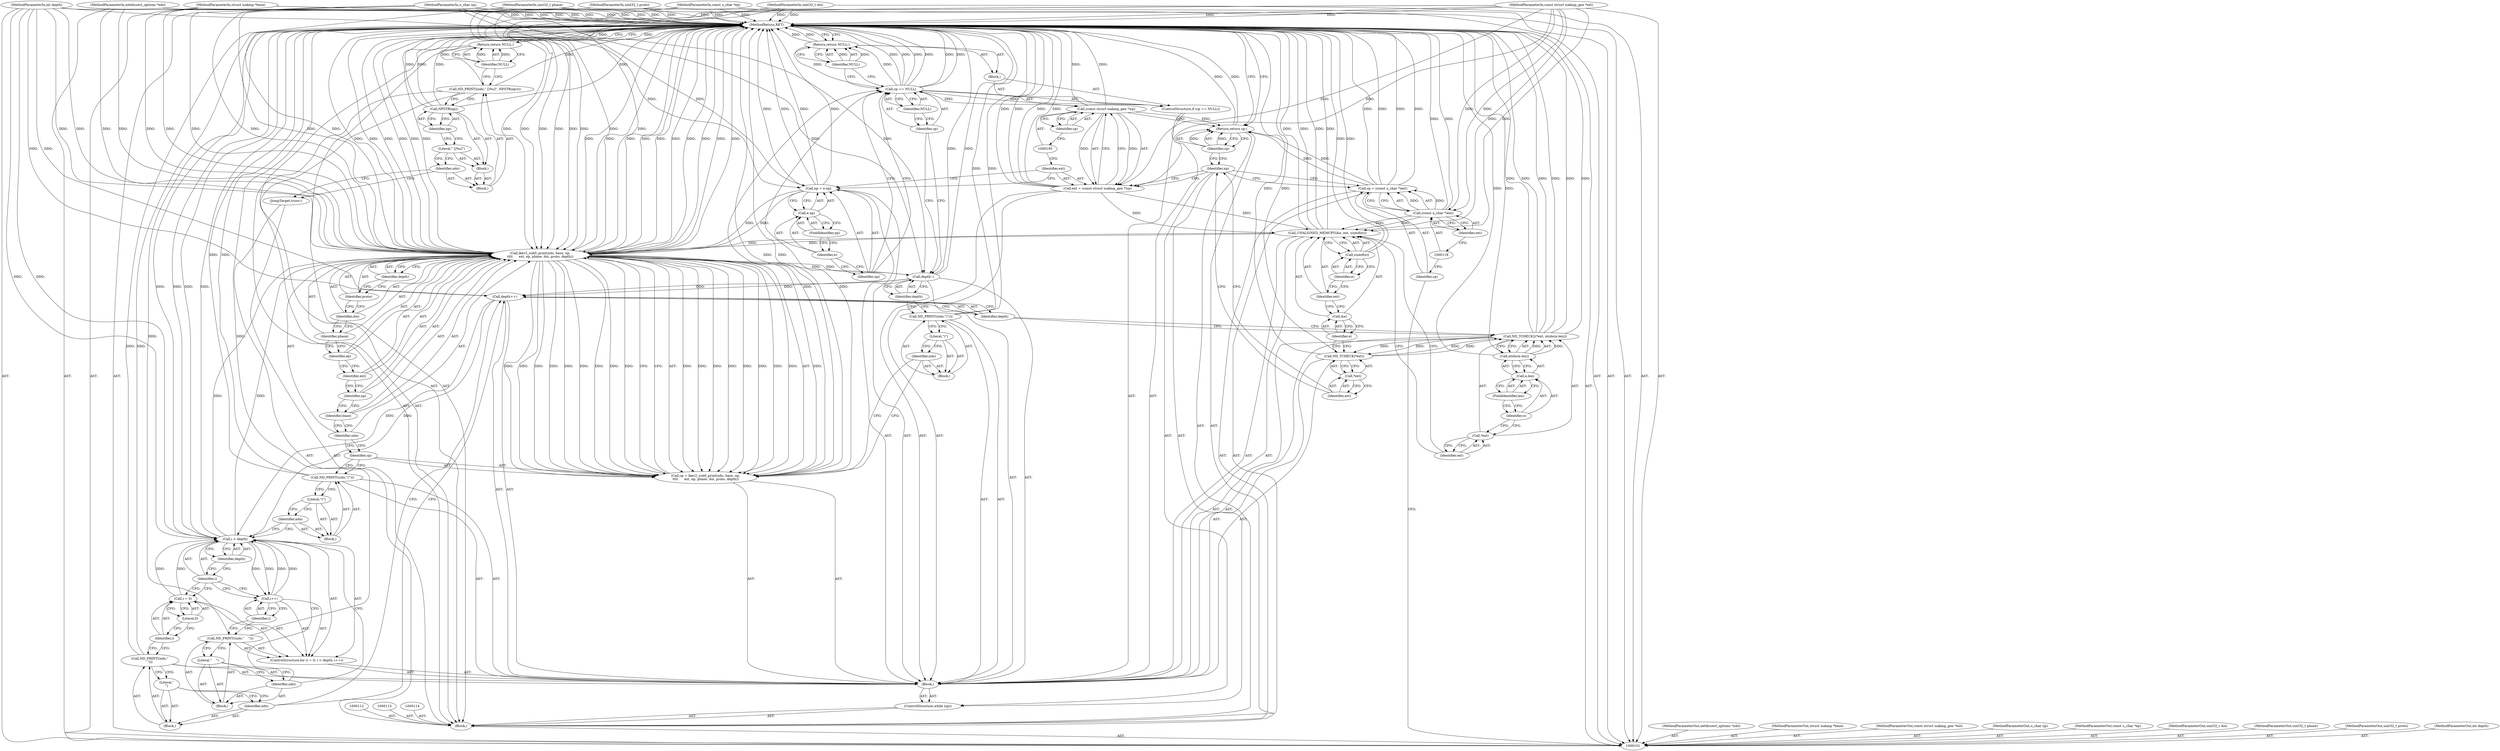 digraph "0_tcpdump_8dca25d26c7ca2caf6138267f6f17111212c156e_12" {
"1000209" [label="(MethodReturn,RET)"];
"1000102" [label="(MethodParameterIn,netdissect_options *ndo)"];
"1000306" [label="(MethodParameterOut,netdissect_options *ndo)"];
"1000115" [label="(Call,cp = (const u_char *)ext)"];
"1000116" [label="(Identifier,cp)"];
"1000119" [label="(Identifier,ext)"];
"1000117" [label="(Call,(const u_char *)ext)"];
"1000122" [label="(Block,)"];
"1000120" [label="(ControlStructure,while (np))"];
"1000121" [label="(Identifier,np)"];
"1000124" [label="(Call,*ext)"];
"1000125" [label="(Identifier,ext)"];
"1000123" [label="(Call,ND_TCHECK(*ext))"];
"1000127" [label="(Call,&e)"];
"1000128" [label="(Identifier,e)"];
"1000129" [label="(Identifier,ext)"];
"1000130" [label="(Call,sizeof(e))"];
"1000126" [label="(Call,UNALIGNED_MEMCPY(&e, ext, sizeof(e)))"];
"1000131" [label="(Identifier,e)"];
"1000133" [label="(Call,*ext)"];
"1000134" [label="(Identifier,ext)"];
"1000135" [label="(Call,ntohs(e.len))"];
"1000136" [label="(Call,e.len)"];
"1000137" [label="(Identifier,e)"];
"1000138" [label="(FieldIdentifier,len)"];
"1000132" [label="(Call,ND_TCHECK2(*ext, ntohs(e.len)))"];
"1000139" [label="(Call,depth++)"];
"1000140" [label="(Identifier,depth)"];
"1000142" [label="(Block,)"];
"1000143" [label="(Identifier,ndo)"];
"1000144" [label="(Literal,\"\n\")"];
"1000141" [label="(Call,ND_PRINT((ndo,\"\n\")))"];
"1000148" [label="(Literal,0)"];
"1000149" [label="(Call,i < depth)"];
"1000150" [label="(Identifier,i)"];
"1000151" [label="(Identifier,depth)"];
"1000145" [label="(ControlStructure,for (i = 0; i < depth; i++))"];
"1000152" [label="(Call,i++)"];
"1000153" [label="(Identifier,i)"];
"1000146" [label="(Call,i = 0)"];
"1000147" [label="(Identifier,i)"];
"1000103" [label="(MethodParameterIn,struct isakmp *base)"];
"1000307" [label="(MethodParameterOut,struct isakmp *base)"];
"1000155" [label="(Block,)"];
"1000156" [label="(Identifier,ndo)"];
"1000157" [label="(Literal,\"    \")"];
"1000154" [label="(Call,ND_PRINT((ndo,\"    \")))"];
"1000159" [label="(Block,)"];
"1000160" [label="(Identifier,ndo)"];
"1000161" [label="(Literal,\"(\")"];
"1000158" [label="(Call,ND_PRINT((ndo,\"(\")))"];
"1000162" [label="(Call,cp = ikev2_sub0_print(ndo, base, np,\n\t\t\t\t      ext, ep, phase, doi, proto, depth))"];
"1000163" [label="(Identifier,cp)"];
"1000165" [label="(Identifier,ndo)"];
"1000166" [label="(Identifier,base)"];
"1000167" [label="(Identifier,np)"];
"1000164" [label="(Call,ikev2_sub0_print(ndo, base, np,\n\t\t\t\t      ext, ep, phase, doi, proto, depth))"];
"1000168" [label="(Identifier,ext)"];
"1000169" [label="(Identifier,ep)"];
"1000170" [label="(Identifier,phase)"];
"1000171" [label="(Identifier,doi)"];
"1000172" [label="(Identifier,proto)"];
"1000173" [label="(Identifier,depth)"];
"1000175" [label="(Block,)"];
"1000176" [label="(Identifier,ndo)"];
"1000177" [label="(Literal,\")\")"];
"1000174" [label="(Call,ND_PRINT((ndo,\")\")))"];
"1000178" [label="(Call,depth--)"];
"1000179" [label="(Identifier,depth)"];
"1000183" [label="(Identifier,NULL)"];
"1000184" [label="(Block,)"];
"1000180" [label="(ControlStructure,if (cp == NULL))"];
"1000181" [label="(Call,cp == NULL)"];
"1000182" [label="(Identifier,cp)"];
"1000186" [label="(Identifier,NULL)"];
"1000185" [label="(Return,return NULL;)"];
"1000105" [label="(MethodParameterIn,const struct isakmp_gen *ext)"];
"1000309" [label="(MethodParameterOut,const struct isakmp_gen *ext)"];
"1000104" [label="(MethodParameterIn,u_char np)"];
"1000308" [label="(MethodParameterOut,u_char np)"];
"1000106" [label="(MethodParameterIn,const u_char *ep)"];
"1000310" [label="(MethodParameterOut,const u_char *ep)"];
"1000187" [label="(Call,np = e.np)"];
"1000188" [label="(Identifier,np)"];
"1000189" [label="(Call,e.np)"];
"1000190" [label="(Identifier,e)"];
"1000191" [label="(FieldIdentifier,np)"];
"1000192" [label="(Call,ext = (const struct isakmp_gen *)cp)"];
"1000193" [label="(Identifier,ext)"];
"1000196" [label="(Identifier,cp)"];
"1000194" [label="(Call,(const struct isakmp_gen *)cp)"];
"1000197" [label="(Return,return cp;)"];
"1000198" [label="(Identifier,cp)"];
"1000199" [label="(JumpTarget,trunc:)"];
"1000200" [label="(Call,ND_PRINT((ndo,\" [|%s]\", NPSTR(np))))"];
"1000201" [label="(Block,)"];
"1000202" [label="(Identifier,ndo)"];
"1000203" [label="(Block,)"];
"1000204" [label="(Literal,\" [|%s]\")"];
"1000205" [label="(Call,NPSTR(np))"];
"1000206" [label="(Identifier,np)"];
"1000207" [label="(Return,return NULL;)"];
"1000208" [label="(Identifier,NULL)"];
"1000108" [label="(MethodParameterIn,uint32_t doi)"];
"1000312" [label="(MethodParameterOut,uint32_t doi)"];
"1000107" [label="(MethodParameterIn,uint32_t phase)"];
"1000311" [label="(MethodParameterOut,uint32_t phase)"];
"1000109" [label="(MethodParameterIn,uint32_t proto)"];
"1000313" [label="(MethodParameterOut,uint32_t proto)"];
"1000110" [label="(MethodParameterIn,int depth)"];
"1000314" [label="(MethodParameterOut,int depth)"];
"1000111" [label="(Block,)"];
"1000209" -> "1000101"  [label="AST: "];
"1000209" -> "1000185"  [label="CFG: "];
"1000209" -> "1000197"  [label="CFG: "];
"1000209" -> "1000207"  [label="CFG: "];
"1000197" -> "1000209"  [label="DDG: "];
"1000192" -> "1000209"  [label="DDG: "];
"1000192" -> "1000209"  [label="DDG: "];
"1000108" -> "1000209"  [label="DDG: "];
"1000107" -> "1000209"  [label="DDG: "];
"1000164" -> "1000209"  [label="DDG: "];
"1000164" -> "1000209"  [label="DDG: "];
"1000164" -> "1000209"  [label="DDG: "];
"1000164" -> "1000209"  [label="DDG: "];
"1000164" -> "1000209"  [label="DDG: "];
"1000164" -> "1000209"  [label="DDG: "];
"1000164" -> "1000209"  [label="DDG: "];
"1000164" -> "1000209"  [label="DDG: "];
"1000200" -> "1000209"  [label="DDG: "];
"1000105" -> "1000209"  [label="DDG: "];
"1000187" -> "1000209"  [label="DDG: "];
"1000187" -> "1000209"  [label="DDG: "];
"1000181" -> "1000209"  [label="DDG: "];
"1000181" -> "1000209"  [label="DDG: "];
"1000181" -> "1000209"  [label="DDG: "];
"1000149" -> "1000209"  [label="DDG: "];
"1000149" -> "1000209"  [label="DDG: "];
"1000126" -> "1000209"  [label="DDG: "];
"1000126" -> "1000209"  [label="DDG: "];
"1000154" -> "1000209"  [label="DDG: "];
"1000115" -> "1000209"  [label="DDG: "];
"1000115" -> "1000209"  [label="DDG: "];
"1000162" -> "1000209"  [label="DDG: "];
"1000178" -> "1000209"  [label="DDG: "];
"1000104" -> "1000209"  [label="DDG: "];
"1000205" -> "1000209"  [label="DDG: "];
"1000205" -> "1000209"  [label="DDG: "];
"1000123" -> "1000209"  [label="DDG: "];
"1000132" -> "1000209"  [label="DDG: "];
"1000132" -> "1000209"  [label="DDG: "];
"1000132" -> "1000209"  [label="DDG: "];
"1000141" -> "1000209"  [label="DDG: "];
"1000158" -> "1000209"  [label="DDG: "];
"1000103" -> "1000209"  [label="DDG: "];
"1000102" -> "1000209"  [label="DDG: "];
"1000110" -> "1000209"  [label="DDG: "];
"1000135" -> "1000209"  [label="DDG: "];
"1000117" -> "1000209"  [label="DDG: "];
"1000194" -> "1000209"  [label="DDG: "];
"1000174" -> "1000209"  [label="DDG: "];
"1000106" -> "1000209"  [label="DDG: "];
"1000109" -> "1000209"  [label="DDG: "];
"1000130" -> "1000209"  [label="DDG: "];
"1000207" -> "1000209"  [label="DDG: "];
"1000185" -> "1000209"  [label="DDG: "];
"1000102" -> "1000101"  [label="AST: "];
"1000102" -> "1000209"  [label="DDG: "];
"1000102" -> "1000164"  [label="DDG: "];
"1000306" -> "1000101"  [label="AST: "];
"1000115" -> "1000111"  [label="AST: "];
"1000115" -> "1000117"  [label="CFG: "];
"1000116" -> "1000115"  [label="AST: "];
"1000117" -> "1000115"  [label="AST: "];
"1000121" -> "1000115"  [label="CFG: "];
"1000115" -> "1000209"  [label="DDG: "];
"1000115" -> "1000209"  [label="DDG: "];
"1000117" -> "1000115"  [label="DDG: "];
"1000115" -> "1000197"  [label="DDG: "];
"1000116" -> "1000115"  [label="AST: "];
"1000116" -> "1000101"  [label="CFG: "];
"1000118" -> "1000116"  [label="CFG: "];
"1000119" -> "1000117"  [label="AST: "];
"1000119" -> "1000118"  [label="CFG: "];
"1000117" -> "1000119"  [label="CFG: "];
"1000117" -> "1000115"  [label="AST: "];
"1000117" -> "1000119"  [label="CFG: "];
"1000118" -> "1000117"  [label="AST: "];
"1000119" -> "1000117"  [label="AST: "];
"1000115" -> "1000117"  [label="CFG: "];
"1000117" -> "1000209"  [label="DDG: "];
"1000117" -> "1000115"  [label="DDG: "];
"1000105" -> "1000117"  [label="DDG: "];
"1000117" -> "1000126"  [label="DDG: "];
"1000122" -> "1000120"  [label="AST: "];
"1000123" -> "1000122"  [label="AST: "];
"1000126" -> "1000122"  [label="AST: "];
"1000132" -> "1000122"  [label="AST: "];
"1000139" -> "1000122"  [label="AST: "];
"1000141" -> "1000122"  [label="AST: "];
"1000145" -> "1000122"  [label="AST: "];
"1000158" -> "1000122"  [label="AST: "];
"1000162" -> "1000122"  [label="AST: "];
"1000174" -> "1000122"  [label="AST: "];
"1000178" -> "1000122"  [label="AST: "];
"1000180" -> "1000122"  [label="AST: "];
"1000187" -> "1000122"  [label="AST: "];
"1000192" -> "1000122"  [label="AST: "];
"1000120" -> "1000111"  [label="AST: "];
"1000121" -> "1000120"  [label="AST: "];
"1000122" -> "1000120"  [label="AST: "];
"1000121" -> "1000120"  [label="AST: "];
"1000121" -> "1000192"  [label="CFG: "];
"1000121" -> "1000115"  [label="CFG: "];
"1000125" -> "1000121"  [label="CFG: "];
"1000198" -> "1000121"  [label="CFG: "];
"1000124" -> "1000123"  [label="AST: "];
"1000124" -> "1000125"  [label="CFG: "];
"1000125" -> "1000124"  [label="AST: "];
"1000123" -> "1000124"  [label="CFG: "];
"1000125" -> "1000124"  [label="AST: "];
"1000125" -> "1000121"  [label="CFG: "];
"1000124" -> "1000125"  [label="CFG: "];
"1000123" -> "1000122"  [label="AST: "];
"1000123" -> "1000124"  [label="CFG: "];
"1000124" -> "1000123"  [label="AST: "];
"1000128" -> "1000123"  [label="CFG: "];
"1000123" -> "1000209"  [label="DDG: "];
"1000132" -> "1000123"  [label="DDG: "];
"1000123" -> "1000132"  [label="DDG: "];
"1000127" -> "1000126"  [label="AST: "];
"1000127" -> "1000128"  [label="CFG: "];
"1000128" -> "1000127"  [label="AST: "];
"1000129" -> "1000127"  [label="CFG: "];
"1000128" -> "1000127"  [label="AST: "];
"1000128" -> "1000123"  [label="CFG: "];
"1000127" -> "1000128"  [label="CFG: "];
"1000129" -> "1000126"  [label="AST: "];
"1000129" -> "1000127"  [label="CFG: "];
"1000131" -> "1000129"  [label="CFG: "];
"1000130" -> "1000126"  [label="AST: "];
"1000130" -> "1000131"  [label="CFG: "];
"1000131" -> "1000130"  [label="AST: "];
"1000126" -> "1000130"  [label="CFG: "];
"1000130" -> "1000209"  [label="DDG: "];
"1000126" -> "1000122"  [label="AST: "];
"1000126" -> "1000130"  [label="CFG: "];
"1000127" -> "1000126"  [label="AST: "];
"1000129" -> "1000126"  [label="AST: "];
"1000130" -> "1000126"  [label="AST: "];
"1000134" -> "1000126"  [label="CFG: "];
"1000126" -> "1000209"  [label="DDG: "];
"1000126" -> "1000209"  [label="DDG: "];
"1000192" -> "1000126"  [label="DDG: "];
"1000117" -> "1000126"  [label="DDG: "];
"1000105" -> "1000126"  [label="DDG: "];
"1000126" -> "1000164"  [label="DDG: "];
"1000131" -> "1000130"  [label="AST: "];
"1000131" -> "1000129"  [label="CFG: "];
"1000130" -> "1000131"  [label="CFG: "];
"1000133" -> "1000132"  [label="AST: "];
"1000133" -> "1000134"  [label="CFG: "];
"1000134" -> "1000133"  [label="AST: "];
"1000137" -> "1000133"  [label="CFG: "];
"1000134" -> "1000133"  [label="AST: "];
"1000134" -> "1000126"  [label="CFG: "];
"1000133" -> "1000134"  [label="CFG: "];
"1000135" -> "1000132"  [label="AST: "];
"1000135" -> "1000136"  [label="CFG: "];
"1000136" -> "1000135"  [label="AST: "];
"1000132" -> "1000135"  [label="CFG: "];
"1000135" -> "1000209"  [label="DDG: "];
"1000135" -> "1000132"  [label="DDG: "];
"1000136" -> "1000135"  [label="AST: "];
"1000136" -> "1000138"  [label="CFG: "];
"1000137" -> "1000136"  [label="AST: "];
"1000138" -> "1000136"  [label="AST: "];
"1000135" -> "1000136"  [label="CFG: "];
"1000137" -> "1000136"  [label="AST: "];
"1000137" -> "1000133"  [label="CFG: "];
"1000138" -> "1000137"  [label="CFG: "];
"1000138" -> "1000136"  [label="AST: "];
"1000138" -> "1000137"  [label="CFG: "];
"1000136" -> "1000138"  [label="CFG: "];
"1000132" -> "1000122"  [label="AST: "];
"1000132" -> "1000135"  [label="CFG: "];
"1000133" -> "1000132"  [label="AST: "];
"1000135" -> "1000132"  [label="AST: "];
"1000140" -> "1000132"  [label="CFG: "];
"1000132" -> "1000209"  [label="DDG: "];
"1000132" -> "1000209"  [label="DDG: "];
"1000132" -> "1000209"  [label="DDG: "];
"1000132" -> "1000123"  [label="DDG: "];
"1000123" -> "1000132"  [label="DDG: "];
"1000135" -> "1000132"  [label="DDG: "];
"1000139" -> "1000122"  [label="AST: "];
"1000139" -> "1000140"  [label="CFG: "];
"1000140" -> "1000139"  [label="AST: "];
"1000143" -> "1000139"  [label="CFG: "];
"1000178" -> "1000139"  [label="DDG: "];
"1000110" -> "1000139"  [label="DDG: "];
"1000139" -> "1000149"  [label="DDG: "];
"1000140" -> "1000139"  [label="AST: "];
"1000140" -> "1000132"  [label="CFG: "];
"1000139" -> "1000140"  [label="CFG: "];
"1000142" -> "1000141"  [label="AST: "];
"1000143" -> "1000142"  [label="AST: "];
"1000144" -> "1000142"  [label="AST: "];
"1000143" -> "1000142"  [label="AST: "];
"1000143" -> "1000139"  [label="CFG: "];
"1000144" -> "1000143"  [label="CFG: "];
"1000144" -> "1000142"  [label="AST: "];
"1000144" -> "1000143"  [label="CFG: "];
"1000141" -> "1000144"  [label="CFG: "];
"1000141" -> "1000122"  [label="AST: "];
"1000141" -> "1000144"  [label="CFG: "];
"1000142" -> "1000141"  [label="AST: "];
"1000147" -> "1000141"  [label="CFG: "];
"1000141" -> "1000209"  [label="DDG: "];
"1000148" -> "1000146"  [label="AST: "];
"1000148" -> "1000147"  [label="CFG: "];
"1000146" -> "1000148"  [label="CFG: "];
"1000149" -> "1000145"  [label="AST: "];
"1000149" -> "1000151"  [label="CFG: "];
"1000150" -> "1000149"  [label="AST: "];
"1000151" -> "1000149"  [label="AST: "];
"1000156" -> "1000149"  [label="CFG: "];
"1000160" -> "1000149"  [label="CFG: "];
"1000149" -> "1000209"  [label="DDG: "];
"1000149" -> "1000209"  [label="DDG: "];
"1000152" -> "1000149"  [label="DDG: "];
"1000146" -> "1000149"  [label="DDG: "];
"1000139" -> "1000149"  [label="DDG: "];
"1000110" -> "1000149"  [label="DDG: "];
"1000149" -> "1000152"  [label="DDG: "];
"1000149" -> "1000164"  [label="DDG: "];
"1000150" -> "1000149"  [label="AST: "];
"1000150" -> "1000146"  [label="CFG: "];
"1000150" -> "1000152"  [label="CFG: "];
"1000151" -> "1000150"  [label="CFG: "];
"1000151" -> "1000149"  [label="AST: "];
"1000151" -> "1000150"  [label="CFG: "];
"1000149" -> "1000151"  [label="CFG: "];
"1000145" -> "1000122"  [label="AST: "];
"1000146" -> "1000145"  [label="AST: "];
"1000149" -> "1000145"  [label="AST: "];
"1000152" -> "1000145"  [label="AST: "];
"1000154" -> "1000145"  [label="AST: "];
"1000152" -> "1000145"  [label="AST: "];
"1000152" -> "1000153"  [label="CFG: "];
"1000153" -> "1000152"  [label="AST: "];
"1000150" -> "1000152"  [label="CFG: "];
"1000152" -> "1000149"  [label="DDG: "];
"1000149" -> "1000152"  [label="DDG: "];
"1000153" -> "1000152"  [label="AST: "];
"1000153" -> "1000154"  [label="CFG: "];
"1000152" -> "1000153"  [label="CFG: "];
"1000146" -> "1000145"  [label="AST: "];
"1000146" -> "1000148"  [label="CFG: "];
"1000147" -> "1000146"  [label="AST: "];
"1000148" -> "1000146"  [label="AST: "];
"1000150" -> "1000146"  [label="CFG: "];
"1000146" -> "1000149"  [label="DDG: "];
"1000147" -> "1000146"  [label="AST: "];
"1000147" -> "1000141"  [label="CFG: "];
"1000148" -> "1000147"  [label="CFG: "];
"1000103" -> "1000101"  [label="AST: "];
"1000103" -> "1000209"  [label="DDG: "];
"1000103" -> "1000164"  [label="DDG: "];
"1000307" -> "1000101"  [label="AST: "];
"1000155" -> "1000154"  [label="AST: "];
"1000156" -> "1000155"  [label="AST: "];
"1000157" -> "1000155"  [label="AST: "];
"1000156" -> "1000155"  [label="AST: "];
"1000156" -> "1000149"  [label="CFG: "];
"1000157" -> "1000156"  [label="CFG: "];
"1000157" -> "1000155"  [label="AST: "];
"1000157" -> "1000156"  [label="CFG: "];
"1000154" -> "1000157"  [label="CFG: "];
"1000154" -> "1000145"  [label="AST: "];
"1000154" -> "1000157"  [label="CFG: "];
"1000155" -> "1000154"  [label="AST: "];
"1000153" -> "1000154"  [label="CFG: "];
"1000154" -> "1000209"  [label="DDG: "];
"1000159" -> "1000158"  [label="AST: "];
"1000160" -> "1000159"  [label="AST: "];
"1000161" -> "1000159"  [label="AST: "];
"1000160" -> "1000159"  [label="AST: "];
"1000160" -> "1000149"  [label="CFG: "];
"1000161" -> "1000160"  [label="CFG: "];
"1000161" -> "1000159"  [label="AST: "];
"1000161" -> "1000160"  [label="CFG: "];
"1000158" -> "1000161"  [label="CFG: "];
"1000158" -> "1000122"  [label="AST: "];
"1000158" -> "1000161"  [label="CFG: "];
"1000159" -> "1000158"  [label="AST: "];
"1000163" -> "1000158"  [label="CFG: "];
"1000158" -> "1000209"  [label="DDG: "];
"1000162" -> "1000122"  [label="AST: "];
"1000162" -> "1000164"  [label="CFG: "];
"1000163" -> "1000162"  [label="AST: "];
"1000164" -> "1000162"  [label="AST: "];
"1000176" -> "1000162"  [label="CFG: "];
"1000162" -> "1000209"  [label="DDG: "];
"1000164" -> "1000162"  [label="DDG: "];
"1000164" -> "1000162"  [label="DDG: "];
"1000164" -> "1000162"  [label="DDG: "];
"1000164" -> "1000162"  [label="DDG: "];
"1000164" -> "1000162"  [label="DDG: "];
"1000164" -> "1000162"  [label="DDG: "];
"1000164" -> "1000162"  [label="DDG: "];
"1000164" -> "1000162"  [label="DDG: "];
"1000164" -> "1000162"  [label="DDG: "];
"1000162" -> "1000181"  [label="DDG: "];
"1000163" -> "1000162"  [label="AST: "];
"1000163" -> "1000158"  [label="CFG: "];
"1000165" -> "1000163"  [label="CFG: "];
"1000165" -> "1000164"  [label="AST: "];
"1000165" -> "1000163"  [label="CFG: "];
"1000166" -> "1000165"  [label="CFG: "];
"1000166" -> "1000164"  [label="AST: "];
"1000166" -> "1000165"  [label="CFG: "];
"1000167" -> "1000166"  [label="CFG: "];
"1000167" -> "1000164"  [label="AST: "];
"1000167" -> "1000166"  [label="CFG: "];
"1000168" -> "1000167"  [label="CFG: "];
"1000164" -> "1000162"  [label="AST: "];
"1000164" -> "1000173"  [label="CFG: "];
"1000165" -> "1000164"  [label="AST: "];
"1000166" -> "1000164"  [label="AST: "];
"1000167" -> "1000164"  [label="AST: "];
"1000168" -> "1000164"  [label="AST: "];
"1000169" -> "1000164"  [label="AST: "];
"1000170" -> "1000164"  [label="AST: "];
"1000171" -> "1000164"  [label="AST: "];
"1000172" -> "1000164"  [label="AST: "];
"1000173" -> "1000164"  [label="AST: "];
"1000162" -> "1000164"  [label="CFG: "];
"1000164" -> "1000209"  [label="DDG: "];
"1000164" -> "1000209"  [label="DDG: "];
"1000164" -> "1000209"  [label="DDG: "];
"1000164" -> "1000209"  [label="DDG: "];
"1000164" -> "1000209"  [label="DDG: "];
"1000164" -> "1000209"  [label="DDG: "];
"1000164" -> "1000209"  [label="DDG: "];
"1000164" -> "1000209"  [label="DDG: "];
"1000164" -> "1000162"  [label="DDG: "];
"1000164" -> "1000162"  [label="DDG: "];
"1000164" -> "1000162"  [label="DDG: "];
"1000164" -> "1000162"  [label="DDG: "];
"1000164" -> "1000162"  [label="DDG: "];
"1000164" -> "1000162"  [label="DDG: "];
"1000164" -> "1000162"  [label="DDG: "];
"1000164" -> "1000162"  [label="DDG: "];
"1000164" -> "1000162"  [label="DDG: "];
"1000102" -> "1000164"  [label="DDG: "];
"1000103" -> "1000164"  [label="DDG: "];
"1000187" -> "1000164"  [label="DDG: "];
"1000104" -> "1000164"  [label="DDG: "];
"1000126" -> "1000164"  [label="DDG: "];
"1000105" -> "1000164"  [label="DDG: "];
"1000106" -> "1000164"  [label="DDG: "];
"1000107" -> "1000164"  [label="DDG: "];
"1000108" -> "1000164"  [label="DDG: "];
"1000109" -> "1000164"  [label="DDG: "];
"1000149" -> "1000164"  [label="DDG: "];
"1000110" -> "1000164"  [label="DDG: "];
"1000164" -> "1000178"  [label="DDG: "];
"1000168" -> "1000164"  [label="AST: "];
"1000168" -> "1000167"  [label="CFG: "];
"1000169" -> "1000168"  [label="CFG: "];
"1000169" -> "1000164"  [label="AST: "];
"1000169" -> "1000168"  [label="CFG: "];
"1000170" -> "1000169"  [label="CFG: "];
"1000170" -> "1000164"  [label="AST: "];
"1000170" -> "1000169"  [label="CFG: "];
"1000171" -> "1000170"  [label="CFG: "];
"1000171" -> "1000164"  [label="AST: "];
"1000171" -> "1000170"  [label="CFG: "];
"1000172" -> "1000171"  [label="CFG: "];
"1000172" -> "1000164"  [label="AST: "];
"1000172" -> "1000171"  [label="CFG: "];
"1000173" -> "1000172"  [label="CFG: "];
"1000173" -> "1000164"  [label="AST: "];
"1000173" -> "1000172"  [label="CFG: "];
"1000164" -> "1000173"  [label="CFG: "];
"1000175" -> "1000174"  [label="AST: "];
"1000176" -> "1000175"  [label="AST: "];
"1000177" -> "1000175"  [label="AST: "];
"1000176" -> "1000175"  [label="AST: "];
"1000176" -> "1000162"  [label="CFG: "];
"1000177" -> "1000176"  [label="CFG: "];
"1000177" -> "1000175"  [label="AST: "];
"1000177" -> "1000176"  [label="CFG: "];
"1000174" -> "1000177"  [label="CFG: "];
"1000174" -> "1000122"  [label="AST: "];
"1000174" -> "1000177"  [label="CFG: "];
"1000175" -> "1000174"  [label="AST: "];
"1000179" -> "1000174"  [label="CFG: "];
"1000174" -> "1000209"  [label="DDG: "];
"1000178" -> "1000122"  [label="AST: "];
"1000178" -> "1000179"  [label="CFG: "];
"1000179" -> "1000178"  [label="AST: "];
"1000182" -> "1000178"  [label="CFG: "];
"1000178" -> "1000209"  [label="DDG: "];
"1000178" -> "1000139"  [label="DDG: "];
"1000164" -> "1000178"  [label="DDG: "];
"1000110" -> "1000178"  [label="DDG: "];
"1000179" -> "1000178"  [label="AST: "];
"1000179" -> "1000174"  [label="CFG: "];
"1000178" -> "1000179"  [label="CFG: "];
"1000183" -> "1000181"  [label="AST: "];
"1000183" -> "1000182"  [label="CFG: "];
"1000181" -> "1000183"  [label="CFG: "];
"1000184" -> "1000180"  [label="AST: "];
"1000185" -> "1000184"  [label="AST: "];
"1000180" -> "1000122"  [label="AST: "];
"1000181" -> "1000180"  [label="AST: "];
"1000184" -> "1000180"  [label="AST: "];
"1000181" -> "1000180"  [label="AST: "];
"1000181" -> "1000183"  [label="CFG: "];
"1000182" -> "1000181"  [label="AST: "];
"1000183" -> "1000181"  [label="AST: "];
"1000186" -> "1000181"  [label="CFG: "];
"1000188" -> "1000181"  [label="CFG: "];
"1000181" -> "1000209"  [label="DDG: "];
"1000181" -> "1000209"  [label="DDG: "];
"1000181" -> "1000209"  [label="DDG: "];
"1000162" -> "1000181"  [label="DDG: "];
"1000181" -> "1000185"  [label="DDG: "];
"1000181" -> "1000194"  [label="DDG: "];
"1000182" -> "1000181"  [label="AST: "];
"1000182" -> "1000178"  [label="CFG: "];
"1000183" -> "1000182"  [label="CFG: "];
"1000186" -> "1000185"  [label="AST: "];
"1000186" -> "1000181"  [label="CFG: "];
"1000185" -> "1000186"  [label="CFG: "];
"1000186" -> "1000185"  [label="DDG: "];
"1000185" -> "1000184"  [label="AST: "];
"1000185" -> "1000186"  [label="CFG: "];
"1000186" -> "1000185"  [label="AST: "];
"1000209" -> "1000185"  [label="CFG: "];
"1000185" -> "1000209"  [label="DDG: "];
"1000186" -> "1000185"  [label="DDG: "];
"1000181" -> "1000185"  [label="DDG: "];
"1000105" -> "1000101"  [label="AST: "];
"1000105" -> "1000209"  [label="DDG: "];
"1000105" -> "1000117"  [label="DDG: "];
"1000105" -> "1000126"  [label="DDG: "];
"1000105" -> "1000164"  [label="DDG: "];
"1000105" -> "1000192"  [label="DDG: "];
"1000309" -> "1000101"  [label="AST: "];
"1000104" -> "1000101"  [label="AST: "];
"1000104" -> "1000209"  [label="DDG: "];
"1000104" -> "1000164"  [label="DDG: "];
"1000104" -> "1000187"  [label="DDG: "];
"1000308" -> "1000101"  [label="AST: "];
"1000106" -> "1000101"  [label="AST: "];
"1000106" -> "1000209"  [label="DDG: "];
"1000106" -> "1000164"  [label="DDG: "];
"1000310" -> "1000101"  [label="AST: "];
"1000187" -> "1000122"  [label="AST: "];
"1000187" -> "1000189"  [label="CFG: "];
"1000188" -> "1000187"  [label="AST: "];
"1000189" -> "1000187"  [label="AST: "];
"1000193" -> "1000187"  [label="CFG: "];
"1000187" -> "1000209"  [label="DDG: "];
"1000187" -> "1000209"  [label="DDG: "];
"1000187" -> "1000164"  [label="DDG: "];
"1000104" -> "1000187"  [label="DDG: "];
"1000188" -> "1000187"  [label="AST: "];
"1000188" -> "1000181"  [label="CFG: "];
"1000190" -> "1000188"  [label="CFG: "];
"1000189" -> "1000187"  [label="AST: "];
"1000189" -> "1000191"  [label="CFG: "];
"1000190" -> "1000189"  [label="AST: "];
"1000191" -> "1000189"  [label="AST: "];
"1000187" -> "1000189"  [label="CFG: "];
"1000190" -> "1000189"  [label="AST: "];
"1000190" -> "1000188"  [label="CFG: "];
"1000191" -> "1000190"  [label="CFG: "];
"1000191" -> "1000189"  [label="AST: "];
"1000191" -> "1000190"  [label="CFG: "];
"1000189" -> "1000191"  [label="CFG: "];
"1000192" -> "1000122"  [label="AST: "];
"1000192" -> "1000194"  [label="CFG: "];
"1000193" -> "1000192"  [label="AST: "];
"1000194" -> "1000192"  [label="AST: "];
"1000121" -> "1000192"  [label="CFG: "];
"1000192" -> "1000209"  [label="DDG: "];
"1000192" -> "1000209"  [label="DDG: "];
"1000192" -> "1000126"  [label="DDG: "];
"1000194" -> "1000192"  [label="DDG: "];
"1000105" -> "1000192"  [label="DDG: "];
"1000193" -> "1000192"  [label="AST: "];
"1000193" -> "1000187"  [label="CFG: "];
"1000195" -> "1000193"  [label="CFG: "];
"1000196" -> "1000194"  [label="AST: "];
"1000196" -> "1000195"  [label="CFG: "];
"1000194" -> "1000196"  [label="CFG: "];
"1000194" -> "1000192"  [label="AST: "];
"1000194" -> "1000196"  [label="CFG: "];
"1000195" -> "1000194"  [label="AST: "];
"1000196" -> "1000194"  [label="AST: "];
"1000192" -> "1000194"  [label="CFG: "];
"1000194" -> "1000209"  [label="DDG: "];
"1000194" -> "1000192"  [label="DDG: "];
"1000181" -> "1000194"  [label="DDG: "];
"1000194" -> "1000197"  [label="DDG: "];
"1000197" -> "1000111"  [label="AST: "];
"1000197" -> "1000198"  [label="CFG: "];
"1000198" -> "1000197"  [label="AST: "];
"1000209" -> "1000197"  [label="CFG: "];
"1000197" -> "1000209"  [label="DDG: "];
"1000198" -> "1000197"  [label="DDG: "];
"1000194" -> "1000197"  [label="DDG: "];
"1000115" -> "1000197"  [label="DDG: "];
"1000198" -> "1000197"  [label="AST: "];
"1000198" -> "1000121"  [label="CFG: "];
"1000197" -> "1000198"  [label="CFG: "];
"1000198" -> "1000197"  [label="DDG: "];
"1000199" -> "1000111"  [label="AST: "];
"1000202" -> "1000199"  [label="CFG: "];
"1000200" -> "1000111"  [label="AST: "];
"1000200" -> "1000205"  [label="CFG: "];
"1000201" -> "1000200"  [label="AST: "];
"1000208" -> "1000200"  [label="CFG: "];
"1000200" -> "1000209"  [label="DDG: "];
"1000201" -> "1000200"  [label="AST: "];
"1000202" -> "1000201"  [label="AST: "];
"1000203" -> "1000201"  [label="AST: "];
"1000202" -> "1000201"  [label="AST: "];
"1000202" -> "1000199"  [label="CFG: "];
"1000204" -> "1000202"  [label="CFG: "];
"1000203" -> "1000201"  [label="AST: "];
"1000204" -> "1000203"  [label="AST: "];
"1000205" -> "1000203"  [label="AST: "];
"1000204" -> "1000203"  [label="AST: "];
"1000204" -> "1000202"  [label="CFG: "];
"1000206" -> "1000204"  [label="CFG: "];
"1000205" -> "1000203"  [label="AST: "];
"1000205" -> "1000206"  [label="CFG: "];
"1000206" -> "1000205"  [label="AST: "];
"1000200" -> "1000205"  [label="CFG: "];
"1000205" -> "1000209"  [label="DDG: "];
"1000205" -> "1000209"  [label="DDG: "];
"1000206" -> "1000205"  [label="AST: "];
"1000206" -> "1000204"  [label="CFG: "];
"1000205" -> "1000206"  [label="CFG: "];
"1000207" -> "1000111"  [label="AST: "];
"1000207" -> "1000208"  [label="CFG: "];
"1000208" -> "1000207"  [label="AST: "];
"1000209" -> "1000207"  [label="CFG: "];
"1000207" -> "1000209"  [label="DDG: "];
"1000208" -> "1000207"  [label="DDG: "];
"1000208" -> "1000207"  [label="AST: "];
"1000208" -> "1000200"  [label="CFG: "];
"1000207" -> "1000208"  [label="CFG: "];
"1000208" -> "1000207"  [label="DDG: "];
"1000108" -> "1000101"  [label="AST: "];
"1000108" -> "1000209"  [label="DDG: "];
"1000108" -> "1000164"  [label="DDG: "];
"1000312" -> "1000101"  [label="AST: "];
"1000107" -> "1000101"  [label="AST: "];
"1000107" -> "1000209"  [label="DDG: "];
"1000107" -> "1000164"  [label="DDG: "];
"1000311" -> "1000101"  [label="AST: "];
"1000109" -> "1000101"  [label="AST: "];
"1000109" -> "1000209"  [label="DDG: "];
"1000109" -> "1000164"  [label="DDG: "];
"1000313" -> "1000101"  [label="AST: "];
"1000110" -> "1000101"  [label="AST: "];
"1000110" -> "1000209"  [label="DDG: "];
"1000110" -> "1000139"  [label="DDG: "];
"1000110" -> "1000149"  [label="DDG: "];
"1000110" -> "1000164"  [label="DDG: "];
"1000110" -> "1000178"  [label="DDG: "];
"1000314" -> "1000101"  [label="AST: "];
"1000111" -> "1000101"  [label="AST: "];
"1000112" -> "1000111"  [label="AST: "];
"1000113" -> "1000111"  [label="AST: "];
"1000114" -> "1000111"  [label="AST: "];
"1000115" -> "1000111"  [label="AST: "];
"1000120" -> "1000111"  [label="AST: "];
"1000197" -> "1000111"  [label="AST: "];
"1000199" -> "1000111"  [label="AST: "];
"1000200" -> "1000111"  [label="AST: "];
"1000207" -> "1000111"  [label="AST: "];
}
